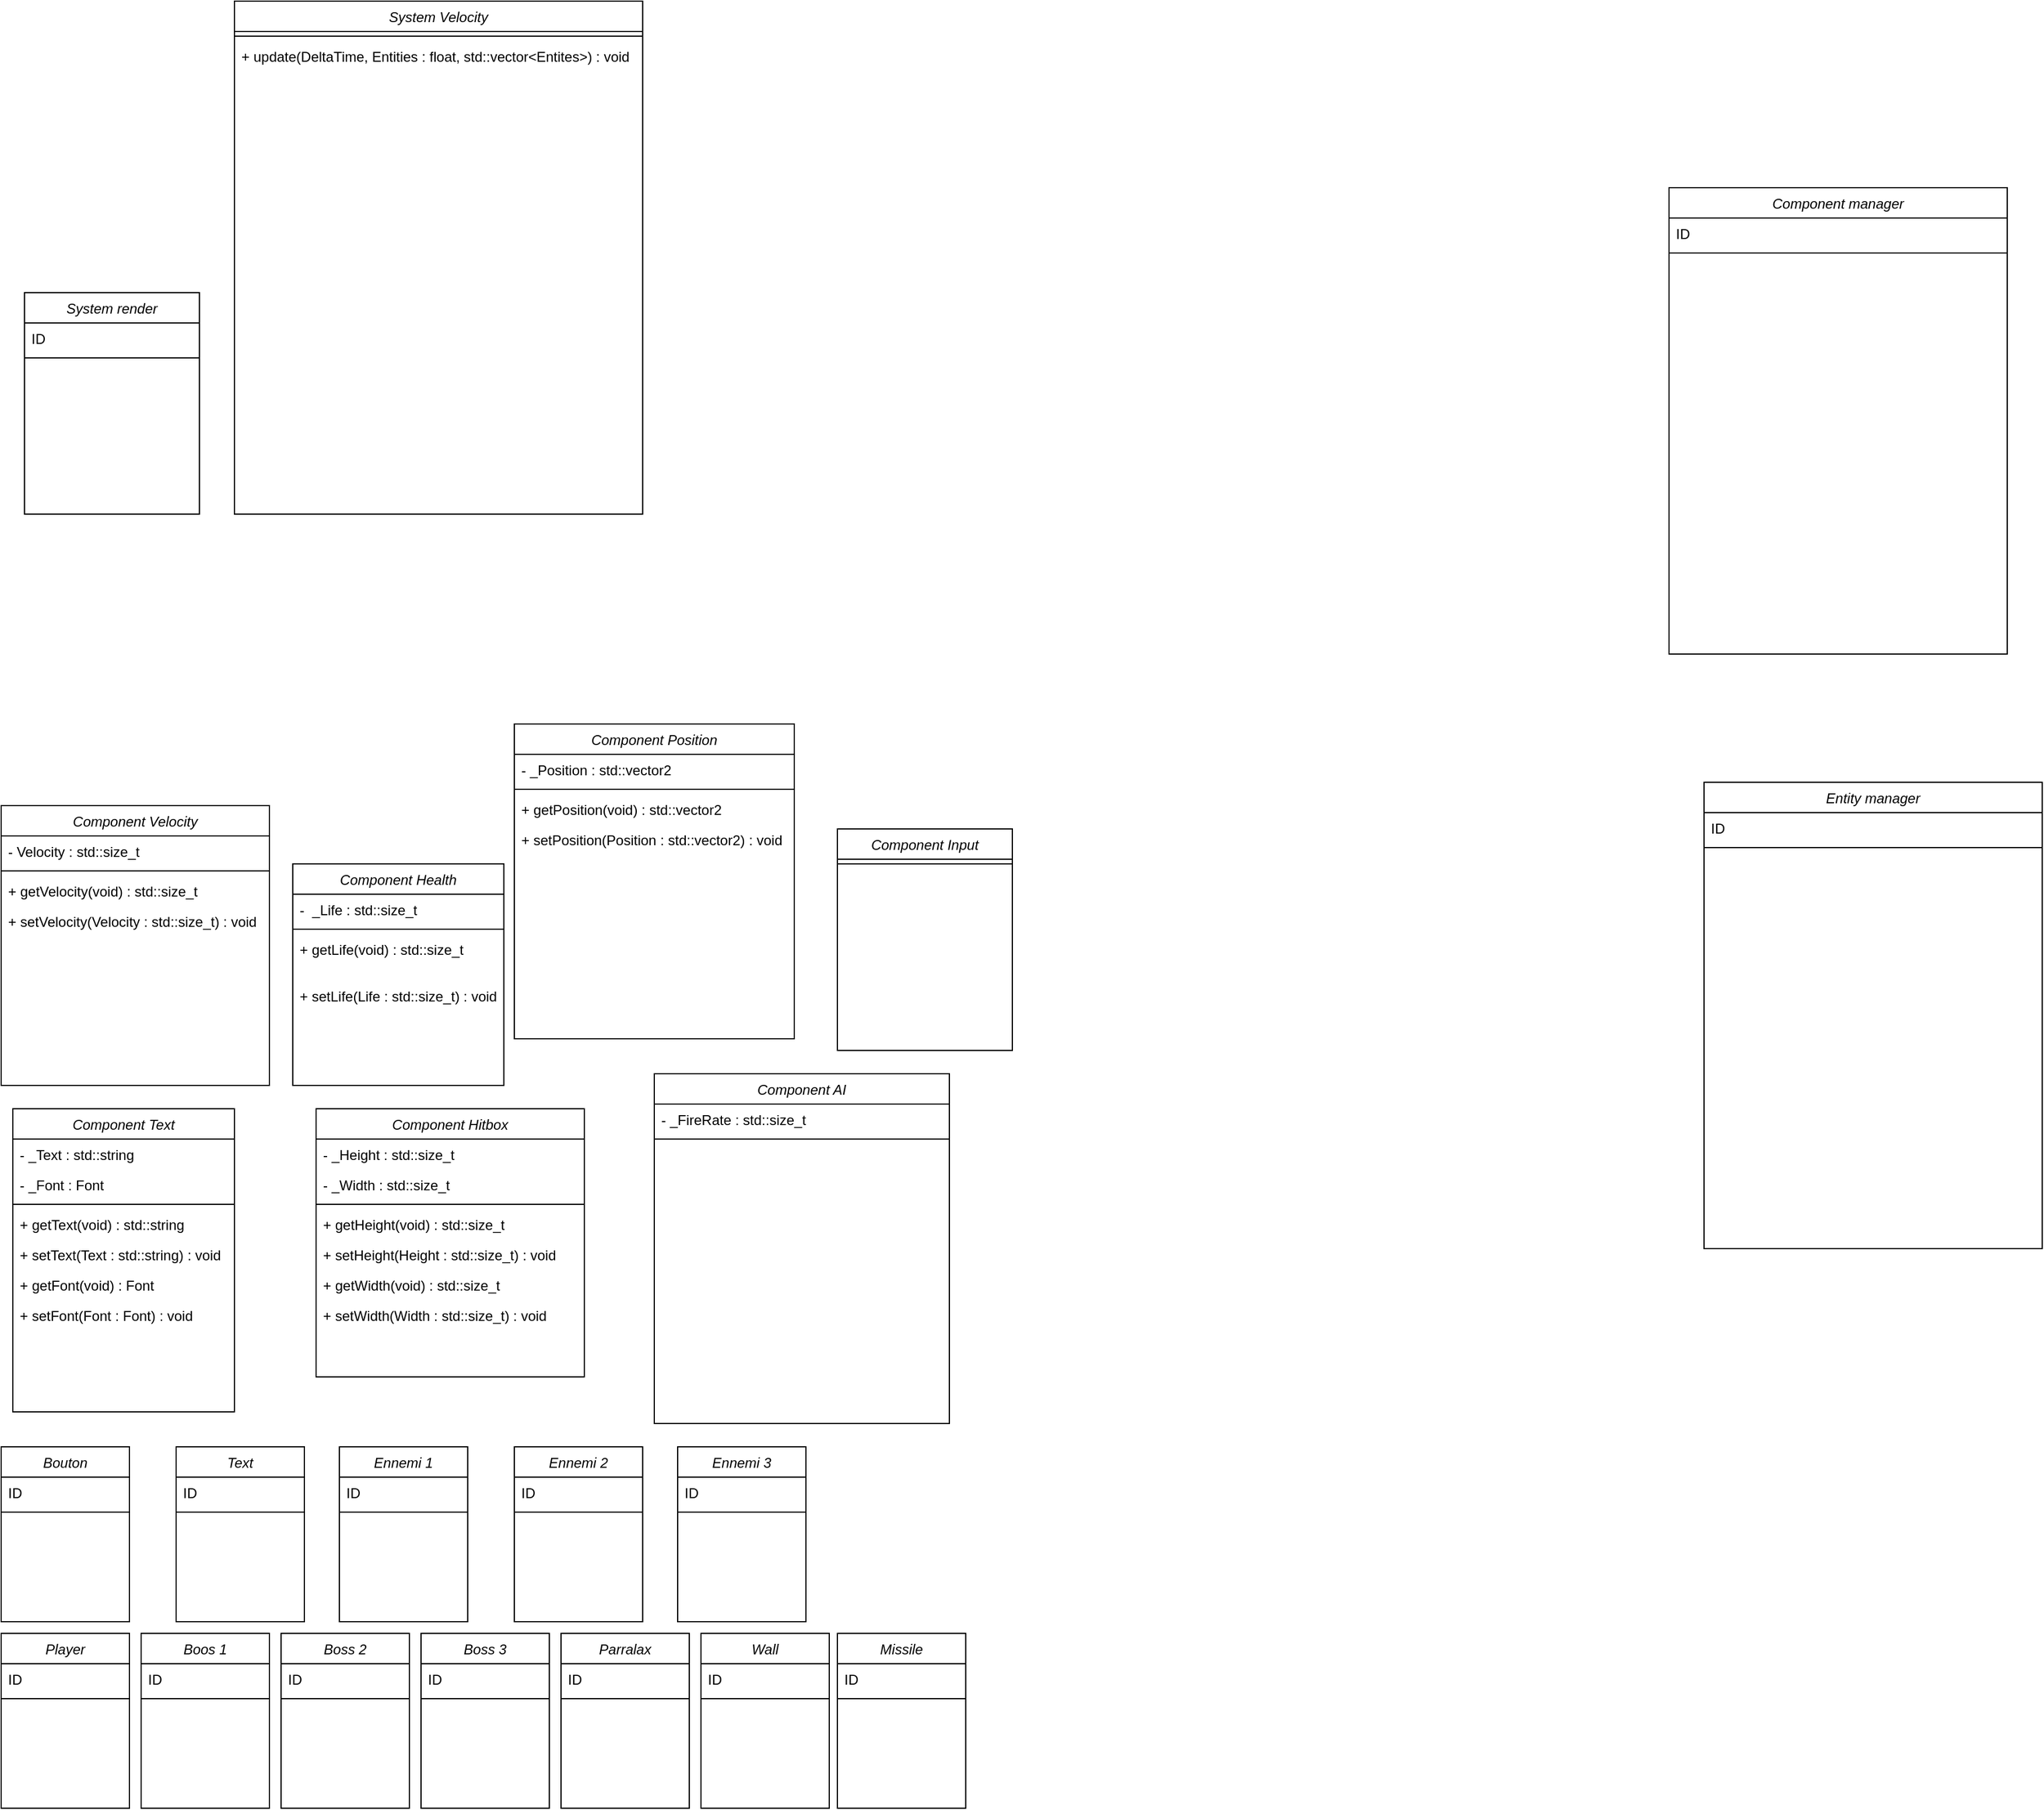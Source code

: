 <mxfile version="24.7.14">
  <diagram id="C5RBs43oDa-KdzZeNtuy" name="Page-1">
    <mxGraphModel dx="927" dy="1953" grid="1" gridSize="10" guides="1" tooltips="1" connect="1" arrows="1" fold="1" page="1" pageScale="1" pageWidth="827" pageHeight="1169" math="0" shadow="0">
      <root>
        <mxCell id="WIyWlLk6GJQsqaUBKTNV-0" />
        <mxCell id="WIyWlLk6GJQsqaUBKTNV-1" parent="WIyWlLk6GJQsqaUBKTNV-0" />
        <mxCell id="zkfFHV4jXpPFQw0GAbJ--0" value="Player" style="swimlane;fontStyle=2;align=center;verticalAlign=top;childLayout=stackLayout;horizontal=1;startSize=26;horizontalStack=0;resizeParent=1;resizeLast=0;collapsible=1;marginBottom=0;rounded=0;shadow=0;strokeWidth=1;" parent="WIyWlLk6GJQsqaUBKTNV-1" vertex="1">
          <mxGeometry y="980" width="110" height="150" as="geometry">
            <mxRectangle x="230" y="140" width="160" height="26" as="alternateBounds" />
          </mxGeometry>
        </mxCell>
        <mxCell id="zkfFHV4jXpPFQw0GAbJ--1" value="ID" style="text;align=left;verticalAlign=top;spacingLeft=4;spacingRight=4;overflow=hidden;rotatable=0;points=[[0,0.5],[1,0.5]];portConstraint=eastwest;" parent="zkfFHV4jXpPFQw0GAbJ--0" vertex="1">
          <mxGeometry y="26" width="110" height="26" as="geometry" />
        </mxCell>
        <mxCell id="zkfFHV4jXpPFQw0GAbJ--4" value="" style="line;html=1;strokeWidth=1;align=left;verticalAlign=middle;spacingTop=-1;spacingLeft=3;spacingRight=3;rotatable=0;labelPosition=right;points=[];portConstraint=eastwest;" parent="zkfFHV4jXpPFQw0GAbJ--0" vertex="1">
          <mxGeometry y="52" width="110" height="8" as="geometry" />
        </mxCell>
        <mxCell id="dg80_g732n-SiZ8jKzdE-0" value="Boos 1" style="swimlane;fontStyle=2;align=center;verticalAlign=top;childLayout=stackLayout;horizontal=1;startSize=26;horizontalStack=0;resizeParent=1;resizeLast=0;collapsible=1;marginBottom=0;rounded=0;shadow=0;strokeWidth=1;" parent="WIyWlLk6GJQsqaUBKTNV-1" vertex="1">
          <mxGeometry x="120" y="980" width="110" height="150" as="geometry">
            <mxRectangle x="230" y="140" width="160" height="26" as="alternateBounds" />
          </mxGeometry>
        </mxCell>
        <mxCell id="dg80_g732n-SiZ8jKzdE-1" value="ID" style="text;align=left;verticalAlign=top;spacingLeft=4;spacingRight=4;overflow=hidden;rotatable=0;points=[[0,0.5],[1,0.5]];portConstraint=eastwest;" parent="dg80_g732n-SiZ8jKzdE-0" vertex="1">
          <mxGeometry y="26" width="110" height="26" as="geometry" />
        </mxCell>
        <mxCell id="dg80_g732n-SiZ8jKzdE-2" value="" style="line;html=1;strokeWidth=1;align=left;verticalAlign=middle;spacingTop=-1;spacingLeft=3;spacingRight=3;rotatable=0;labelPosition=right;points=[];portConstraint=eastwest;" parent="dg80_g732n-SiZ8jKzdE-0" vertex="1">
          <mxGeometry y="52" width="110" height="8" as="geometry" />
        </mxCell>
        <mxCell id="dg80_g732n-SiZ8jKzdE-3" value="Boss 2" style="swimlane;fontStyle=2;align=center;verticalAlign=top;childLayout=stackLayout;horizontal=1;startSize=26;horizontalStack=0;resizeParent=1;resizeLast=0;collapsible=1;marginBottom=0;rounded=0;shadow=0;strokeWidth=1;" parent="WIyWlLk6GJQsqaUBKTNV-1" vertex="1">
          <mxGeometry x="240" y="980" width="110" height="150" as="geometry">
            <mxRectangle x="230" y="140" width="160" height="26" as="alternateBounds" />
          </mxGeometry>
        </mxCell>
        <mxCell id="dg80_g732n-SiZ8jKzdE-4" value="ID" style="text;align=left;verticalAlign=top;spacingLeft=4;spacingRight=4;overflow=hidden;rotatable=0;points=[[0,0.5],[1,0.5]];portConstraint=eastwest;" parent="dg80_g732n-SiZ8jKzdE-3" vertex="1">
          <mxGeometry y="26" width="110" height="26" as="geometry" />
        </mxCell>
        <mxCell id="dg80_g732n-SiZ8jKzdE-5" value="" style="line;html=1;strokeWidth=1;align=left;verticalAlign=middle;spacingTop=-1;spacingLeft=3;spacingRight=3;rotatable=0;labelPosition=right;points=[];portConstraint=eastwest;" parent="dg80_g732n-SiZ8jKzdE-3" vertex="1">
          <mxGeometry y="52" width="110" height="8" as="geometry" />
        </mxCell>
        <mxCell id="dg80_g732n-SiZ8jKzdE-6" value="Boss 3" style="swimlane;fontStyle=2;align=center;verticalAlign=top;childLayout=stackLayout;horizontal=1;startSize=26;horizontalStack=0;resizeParent=1;resizeLast=0;collapsible=1;marginBottom=0;rounded=0;shadow=0;strokeWidth=1;" parent="WIyWlLk6GJQsqaUBKTNV-1" vertex="1">
          <mxGeometry x="360" y="980" width="110" height="150" as="geometry">
            <mxRectangle x="230" y="140" width="160" height="26" as="alternateBounds" />
          </mxGeometry>
        </mxCell>
        <mxCell id="dg80_g732n-SiZ8jKzdE-7" value="ID" style="text;align=left;verticalAlign=top;spacingLeft=4;spacingRight=4;overflow=hidden;rotatable=0;points=[[0,0.5],[1,0.5]];portConstraint=eastwest;" parent="dg80_g732n-SiZ8jKzdE-6" vertex="1">
          <mxGeometry y="26" width="110" height="26" as="geometry" />
        </mxCell>
        <mxCell id="dg80_g732n-SiZ8jKzdE-8" value="" style="line;html=1;strokeWidth=1;align=left;verticalAlign=middle;spacingTop=-1;spacingLeft=3;spacingRight=3;rotatable=0;labelPosition=right;points=[];portConstraint=eastwest;" parent="dg80_g732n-SiZ8jKzdE-6" vertex="1">
          <mxGeometry y="52" width="110" height="8" as="geometry" />
        </mxCell>
        <mxCell id="dg80_g732n-SiZ8jKzdE-9" value="Parralax" style="swimlane;fontStyle=2;align=center;verticalAlign=top;childLayout=stackLayout;horizontal=1;startSize=26;horizontalStack=0;resizeParent=1;resizeLast=0;collapsible=1;marginBottom=0;rounded=0;shadow=0;strokeWidth=1;" parent="WIyWlLk6GJQsqaUBKTNV-1" vertex="1">
          <mxGeometry x="480" y="980" width="110" height="150" as="geometry">
            <mxRectangle x="230" y="140" width="160" height="26" as="alternateBounds" />
          </mxGeometry>
        </mxCell>
        <mxCell id="dg80_g732n-SiZ8jKzdE-10" value="ID" style="text;align=left;verticalAlign=top;spacingLeft=4;spacingRight=4;overflow=hidden;rotatable=0;points=[[0,0.5],[1,0.5]];portConstraint=eastwest;" parent="dg80_g732n-SiZ8jKzdE-9" vertex="1">
          <mxGeometry y="26" width="110" height="26" as="geometry" />
        </mxCell>
        <mxCell id="dg80_g732n-SiZ8jKzdE-11" value="" style="line;html=1;strokeWidth=1;align=left;verticalAlign=middle;spacingTop=-1;spacingLeft=3;spacingRight=3;rotatable=0;labelPosition=right;points=[];portConstraint=eastwest;" parent="dg80_g732n-SiZ8jKzdE-9" vertex="1">
          <mxGeometry y="52" width="110" height="8" as="geometry" />
        </mxCell>
        <mxCell id="dg80_g732n-SiZ8jKzdE-12" value="Wall" style="swimlane;fontStyle=2;align=center;verticalAlign=top;childLayout=stackLayout;horizontal=1;startSize=26;horizontalStack=0;resizeParent=1;resizeLast=0;collapsible=1;marginBottom=0;rounded=0;shadow=0;strokeWidth=1;" parent="WIyWlLk6GJQsqaUBKTNV-1" vertex="1">
          <mxGeometry x="600" y="980" width="110" height="150" as="geometry">
            <mxRectangle x="230" y="140" width="160" height="26" as="alternateBounds" />
          </mxGeometry>
        </mxCell>
        <mxCell id="dg80_g732n-SiZ8jKzdE-13" value="ID" style="text;align=left;verticalAlign=top;spacingLeft=4;spacingRight=4;overflow=hidden;rotatable=0;points=[[0,0.5],[1,0.5]];portConstraint=eastwest;" parent="dg80_g732n-SiZ8jKzdE-12" vertex="1">
          <mxGeometry y="26" width="110" height="26" as="geometry" />
        </mxCell>
        <mxCell id="dg80_g732n-SiZ8jKzdE-14" value="" style="line;html=1;strokeWidth=1;align=left;verticalAlign=middle;spacingTop=-1;spacingLeft=3;spacingRight=3;rotatable=0;labelPosition=right;points=[];portConstraint=eastwest;" parent="dg80_g732n-SiZ8jKzdE-12" vertex="1">
          <mxGeometry y="52" width="110" height="8" as="geometry" />
        </mxCell>
        <mxCell id="dg80_g732n-SiZ8jKzdE-15" value="Missile" style="swimlane;fontStyle=2;align=center;verticalAlign=top;childLayout=stackLayout;horizontal=1;startSize=26;horizontalStack=0;resizeParent=1;resizeLast=0;collapsible=1;marginBottom=0;rounded=0;shadow=0;strokeWidth=1;" parent="WIyWlLk6GJQsqaUBKTNV-1" vertex="1">
          <mxGeometry x="717" y="980" width="110" height="150" as="geometry">
            <mxRectangle x="230" y="140" width="160" height="26" as="alternateBounds" />
          </mxGeometry>
        </mxCell>
        <mxCell id="dg80_g732n-SiZ8jKzdE-16" value="ID" style="text;align=left;verticalAlign=top;spacingLeft=4;spacingRight=4;overflow=hidden;rotatable=0;points=[[0,0.5],[1,0.5]];portConstraint=eastwest;" parent="dg80_g732n-SiZ8jKzdE-15" vertex="1">
          <mxGeometry y="26" width="110" height="26" as="geometry" />
        </mxCell>
        <mxCell id="dg80_g732n-SiZ8jKzdE-17" value="" style="line;html=1;strokeWidth=1;align=left;verticalAlign=middle;spacingTop=-1;spacingLeft=3;spacingRight=3;rotatable=0;labelPosition=right;points=[];portConstraint=eastwest;" parent="dg80_g732n-SiZ8jKzdE-15" vertex="1">
          <mxGeometry y="52" width="110" height="8" as="geometry" />
        </mxCell>
        <mxCell id="dg80_g732n-SiZ8jKzdE-18" value="Bouton" style="swimlane;fontStyle=2;align=center;verticalAlign=top;childLayout=stackLayout;horizontal=1;startSize=26;horizontalStack=0;resizeParent=1;resizeLast=0;collapsible=1;marginBottom=0;rounded=0;shadow=0;strokeWidth=1;" parent="WIyWlLk6GJQsqaUBKTNV-1" vertex="1">
          <mxGeometry y="820" width="110" height="150" as="geometry">
            <mxRectangle x="230" y="140" width="160" height="26" as="alternateBounds" />
          </mxGeometry>
        </mxCell>
        <mxCell id="dg80_g732n-SiZ8jKzdE-19" value="ID" style="text;align=left;verticalAlign=top;spacingLeft=4;spacingRight=4;overflow=hidden;rotatable=0;points=[[0,0.5],[1,0.5]];portConstraint=eastwest;" parent="dg80_g732n-SiZ8jKzdE-18" vertex="1">
          <mxGeometry y="26" width="110" height="26" as="geometry" />
        </mxCell>
        <mxCell id="dg80_g732n-SiZ8jKzdE-20" value="" style="line;html=1;strokeWidth=1;align=left;verticalAlign=middle;spacingTop=-1;spacingLeft=3;spacingRight=3;rotatable=0;labelPosition=right;points=[];portConstraint=eastwest;" parent="dg80_g732n-SiZ8jKzdE-18" vertex="1">
          <mxGeometry y="52" width="110" height="8" as="geometry" />
        </mxCell>
        <mxCell id="dg80_g732n-SiZ8jKzdE-27" value="Text" style="swimlane;fontStyle=2;align=center;verticalAlign=top;childLayout=stackLayout;horizontal=1;startSize=26;horizontalStack=0;resizeParent=1;resizeLast=0;collapsible=1;marginBottom=0;rounded=0;shadow=0;strokeWidth=1;" parent="WIyWlLk6GJQsqaUBKTNV-1" vertex="1">
          <mxGeometry x="150" y="820" width="110" height="150" as="geometry">
            <mxRectangle x="230" y="140" width="160" height="26" as="alternateBounds" />
          </mxGeometry>
        </mxCell>
        <mxCell id="dg80_g732n-SiZ8jKzdE-28" value="ID" style="text;align=left;verticalAlign=top;spacingLeft=4;spacingRight=4;overflow=hidden;rotatable=0;points=[[0,0.5],[1,0.5]];portConstraint=eastwest;" parent="dg80_g732n-SiZ8jKzdE-27" vertex="1">
          <mxGeometry y="26" width="110" height="26" as="geometry" />
        </mxCell>
        <mxCell id="dg80_g732n-SiZ8jKzdE-29" value="" style="line;html=1;strokeWidth=1;align=left;verticalAlign=middle;spacingTop=-1;spacingLeft=3;spacingRight=3;rotatable=0;labelPosition=right;points=[];portConstraint=eastwest;" parent="dg80_g732n-SiZ8jKzdE-27" vertex="1">
          <mxGeometry y="52" width="110" height="8" as="geometry" />
        </mxCell>
        <mxCell id="dg80_g732n-SiZ8jKzdE-33" value="Component Text" style="swimlane;fontStyle=2;align=center;verticalAlign=top;childLayout=stackLayout;horizontal=1;startSize=26;horizontalStack=0;resizeParent=1;resizeLast=0;collapsible=1;marginBottom=0;rounded=0;shadow=0;strokeWidth=1;" parent="WIyWlLk6GJQsqaUBKTNV-1" vertex="1">
          <mxGeometry x="10" y="530" width="190" height="260" as="geometry">
            <mxRectangle x="230" y="140" width="160" height="26" as="alternateBounds" />
          </mxGeometry>
        </mxCell>
        <mxCell id="dg80_g732n-SiZ8jKzdE-34" value="- _Text : std::string" style="text;align=left;verticalAlign=top;spacingLeft=4;spacingRight=4;overflow=hidden;rotatable=0;points=[[0,0.5],[1,0.5]];portConstraint=eastwest;" parent="dg80_g732n-SiZ8jKzdE-33" vertex="1">
          <mxGeometry y="26" width="190" height="26" as="geometry" />
        </mxCell>
        <mxCell id="RfQQwh8-WgGAOcPRMrEU-32" value="- _Font : Font" style="text;align=left;verticalAlign=top;spacingLeft=4;spacingRight=4;overflow=hidden;rotatable=0;points=[[0,0.5],[1,0.5]];portConstraint=eastwest;" vertex="1" parent="dg80_g732n-SiZ8jKzdE-33">
          <mxGeometry y="52" width="190" height="26" as="geometry" />
        </mxCell>
        <mxCell id="dg80_g732n-SiZ8jKzdE-35" value="" style="line;html=1;strokeWidth=1;align=left;verticalAlign=middle;spacingTop=-1;spacingLeft=3;spacingRight=3;rotatable=0;labelPosition=right;points=[];portConstraint=eastwest;" parent="dg80_g732n-SiZ8jKzdE-33" vertex="1">
          <mxGeometry y="78" width="190" height="8" as="geometry" />
        </mxCell>
        <mxCell id="RfQQwh8-WgGAOcPRMrEU-35" value="+ getText(void) : std::string" style="text;align=left;verticalAlign=top;spacingLeft=4;spacingRight=4;overflow=hidden;rotatable=0;points=[[0,0.5],[1,0.5]];portConstraint=eastwest;" vertex="1" parent="dg80_g732n-SiZ8jKzdE-33">
          <mxGeometry y="86" width="190" height="26" as="geometry" />
        </mxCell>
        <mxCell id="RfQQwh8-WgGAOcPRMrEU-36" value="+ setText(Text : std::string) : void" style="text;align=left;verticalAlign=top;spacingLeft=4;spacingRight=4;overflow=hidden;rotatable=0;points=[[0,0.5],[1,0.5]];portConstraint=eastwest;" vertex="1" parent="dg80_g732n-SiZ8jKzdE-33">
          <mxGeometry y="112" width="190" height="26" as="geometry" />
        </mxCell>
        <mxCell id="RfQQwh8-WgGAOcPRMrEU-33" value="+ getFont(void) : Font" style="text;align=left;verticalAlign=top;spacingLeft=4;spacingRight=4;overflow=hidden;rotatable=0;points=[[0,0.5],[1,0.5]];portConstraint=eastwest;" vertex="1" parent="dg80_g732n-SiZ8jKzdE-33">
          <mxGeometry y="138" width="190" height="26" as="geometry" />
        </mxCell>
        <mxCell id="RfQQwh8-WgGAOcPRMrEU-34" value="+ setFont(Font : Font) : void" style="text;align=left;verticalAlign=top;spacingLeft=4;spacingRight=4;overflow=hidden;rotatable=0;points=[[0,0.5],[1,0.5]];portConstraint=eastwest;" vertex="1" parent="dg80_g732n-SiZ8jKzdE-33">
          <mxGeometry y="164" width="190" height="26" as="geometry" />
        </mxCell>
        <mxCell id="dg80_g732n-SiZ8jKzdE-45" value="System render" style="swimlane;fontStyle=2;align=center;verticalAlign=top;childLayout=stackLayout;horizontal=1;startSize=26;horizontalStack=0;resizeParent=1;resizeLast=0;collapsible=1;marginBottom=0;rounded=0;shadow=0;strokeWidth=1;" parent="WIyWlLk6GJQsqaUBKTNV-1" vertex="1">
          <mxGeometry x="20" y="-170" width="150" height="190" as="geometry">
            <mxRectangle x="230" y="140" width="160" height="26" as="alternateBounds" />
          </mxGeometry>
        </mxCell>
        <mxCell id="dg80_g732n-SiZ8jKzdE-46" value="ID" style="text;align=left;verticalAlign=top;spacingLeft=4;spacingRight=4;overflow=hidden;rotatable=0;points=[[0,0.5],[1,0.5]];portConstraint=eastwest;" parent="dg80_g732n-SiZ8jKzdE-45" vertex="1">
          <mxGeometry y="26" width="150" height="26" as="geometry" />
        </mxCell>
        <mxCell id="dg80_g732n-SiZ8jKzdE-47" value="" style="line;html=1;strokeWidth=1;align=left;verticalAlign=middle;spacingTop=-1;spacingLeft=3;spacingRight=3;rotatable=0;labelPosition=right;points=[];portConstraint=eastwest;" parent="dg80_g732n-SiZ8jKzdE-45" vertex="1">
          <mxGeometry y="52" width="150" height="8" as="geometry" />
        </mxCell>
        <mxCell id="dg80_g732n-SiZ8jKzdE-48" value="Component AI" style="swimlane;fontStyle=2;align=center;verticalAlign=top;childLayout=stackLayout;horizontal=1;startSize=26;horizontalStack=0;resizeParent=1;resizeLast=0;collapsible=1;marginBottom=0;rounded=0;shadow=0;strokeWidth=1;" parent="WIyWlLk6GJQsqaUBKTNV-1" vertex="1">
          <mxGeometry x="560" y="500" width="253" height="300" as="geometry">
            <mxRectangle x="230" y="140" width="160" height="26" as="alternateBounds" />
          </mxGeometry>
        </mxCell>
        <mxCell id="dg80_g732n-SiZ8jKzdE-49" value="- _FireRate : std::size_t" style="text;align=left;verticalAlign=top;spacingLeft=4;spacingRight=4;overflow=hidden;rotatable=0;points=[[0,0.5],[1,0.5]];portConstraint=eastwest;" parent="dg80_g732n-SiZ8jKzdE-48" vertex="1">
          <mxGeometry y="26" width="253" height="26" as="geometry" />
        </mxCell>
        <mxCell id="dg80_g732n-SiZ8jKzdE-50" value="" style="line;html=1;strokeWidth=1;align=left;verticalAlign=middle;spacingTop=-1;spacingLeft=3;spacingRight=3;rotatable=0;labelPosition=right;points=[];portConstraint=eastwest;" parent="dg80_g732n-SiZ8jKzdE-48" vertex="1">
          <mxGeometry y="52" width="253" height="8" as="geometry" />
        </mxCell>
        <mxCell id="dg80_g732n-SiZ8jKzdE-51" value="Component Velocity" style="swimlane;fontStyle=2;align=center;verticalAlign=top;childLayout=stackLayout;horizontal=1;startSize=26;horizontalStack=0;resizeParent=1;resizeLast=0;collapsible=1;marginBottom=0;rounded=0;shadow=0;strokeWidth=1;" parent="WIyWlLk6GJQsqaUBKTNV-1" vertex="1">
          <mxGeometry y="270" width="230" height="240" as="geometry">
            <mxRectangle x="230" y="140" width="160" height="26" as="alternateBounds" />
          </mxGeometry>
        </mxCell>
        <mxCell id="dg80_g732n-SiZ8jKzdE-52" value="- Velocity : std::size_t" style="text;align=left;verticalAlign=top;spacingLeft=4;spacingRight=4;overflow=hidden;rotatable=0;points=[[0,0.5],[1,0.5]];portConstraint=eastwest;" parent="dg80_g732n-SiZ8jKzdE-51" vertex="1">
          <mxGeometry y="26" width="230" height="26" as="geometry" />
        </mxCell>
        <mxCell id="dg80_g732n-SiZ8jKzdE-53" value="" style="line;html=1;strokeWidth=1;align=left;verticalAlign=middle;spacingTop=-1;spacingLeft=3;spacingRight=3;rotatable=0;labelPosition=right;points=[];portConstraint=eastwest;" parent="dg80_g732n-SiZ8jKzdE-51" vertex="1">
          <mxGeometry y="52" width="230" height="8" as="geometry" />
        </mxCell>
        <mxCell id="RfQQwh8-WgGAOcPRMrEU-28" value="+ getVelocity(void) : std::size_t" style="text;align=left;verticalAlign=top;spacingLeft=4;spacingRight=4;overflow=hidden;rotatable=0;points=[[0,0.5],[1,0.5]];portConstraint=eastwest;" vertex="1" parent="dg80_g732n-SiZ8jKzdE-51">
          <mxGeometry y="60" width="230" height="26" as="geometry" />
        </mxCell>
        <mxCell id="RfQQwh8-WgGAOcPRMrEU-29" value="+ setVelocity(Velocity : std::size_t) : void" style="text;align=left;verticalAlign=top;spacingLeft=4;spacingRight=4;overflow=hidden;rotatable=0;points=[[0,0.5],[1,0.5]];portConstraint=eastwest;" vertex="1" parent="dg80_g732n-SiZ8jKzdE-51">
          <mxGeometry y="86" width="230" height="26" as="geometry" />
        </mxCell>
        <mxCell id="dg80_g732n-SiZ8jKzdE-54" value="Component Input" style="swimlane;fontStyle=2;align=center;verticalAlign=top;childLayout=stackLayout;horizontal=1;startSize=26;horizontalStack=0;resizeParent=1;resizeLast=0;collapsible=1;marginBottom=0;rounded=0;shadow=0;strokeWidth=1;" parent="WIyWlLk6GJQsqaUBKTNV-1" vertex="1">
          <mxGeometry x="717" y="290" width="150" height="190" as="geometry">
            <mxRectangle x="230" y="140" width="160" height="26" as="alternateBounds" />
          </mxGeometry>
        </mxCell>
        <mxCell id="dg80_g732n-SiZ8jKzdE-56" value="" style="line;html=1;strokeWidth=1;align=left;verticalAlign=middle;spacingTop=-1;spacingLeft=3;spacingRight=3;rotatable=0;labelPosition=right;points=[];portConstraint=eastwest;" parent="dg80_g732n-SiZ8jKzdE-54" vertex="1">
          <mxGeometry y="26" width="150" height="8" as="geometry" />
        </mxCell>
        <mxCell id="dg80_g732n-SiZ8jKzdE-57" value="Component Health" style="swimlane;fontStyle=2;align=center;verticalAlign=top;childLayout=stackLayout;horizontal=1;startSize=26;horizontalStack=0;resizeParent=1;resizeLast=0;collapsible=1;marginBottom=0;rounded=0;shadow=0;strokeWidth=1;" parent="WIyWlLk6GJQsqaUBKTNV-1" vertex="1">
          <mxGeometry x="250" y="320" width="181" height="190" as="geometry">
            <mxRectangle x="230" y="140" width="160" height="26" as="alternateBounds" />
          </mxGeometry>
        </mxCell>
        <mxCell id="dg80_g732n-SiZ8jKzdE-58" value="-  _Life : std::size_t" style="text;align=left;verticalAlign=top;spacingLeft=4;spacingRight=4;overflow=hidden;rotatable=0;points=[[0,0.5],[1,0.5]];portConstraint=eastwest;" parent="dg80_g732n-SiZ8jKzdE-57" vertex="1">
          <mxGeometry y="26" width="181" height="26" as="geometry" />
        </mxCell>
        <mxCell id="dg80_g732n-SiZ8jKzdE-59" value="" style="line;html=1;strokeWidth=1;align=left;verticalAlign=middle;spacingTop=-1;spacingLeft=3;spacingRight=3;rotatable=0;labelPosition=right;points=[];portConstraint=eastwest;" parent="dg80_g732n-SiZ8jKzdE-57" vertex="1">
          <mxGeometry y="52" width="181" height="8" as="geometry" />
        </mxCell>
        <mxCell id="RfQQwh8-WgGAOcPRMrEU-2" value="+ getLife(void) : std::size_t" style="text;align=left;verticalAlign=top;spacingLeft=4;spacingRight=4;overflow=hidden;rotatable=0;points=[[0,0.5],[1,0.5]];portConstraint=eastwest;" vertex="1" parent="dg80_g732n-SiZ8jKzdE-57">
          <mxGeometry y="60" width="181" height="40" as="geometry" />
        </mxCell>
        <mxCell id="RfQQwh8-WgGAOcPRMrEU-3" value="+ setLife(Life : std::size_t) : void&#xa;&#xa;" style="text;align=left;verticalAlign=top;spacingLeft=4;spacingRight=4;overflow=hidden;rotatable=0;points=[[0,0.5],[1,0.5]];portConstraint=eastwest;" vertex="1" parent="dg80_g732n-SiZ8jKzdE-57">
          <mxGeometry y="100" width="181" height="40" as="geometry" />
        </mxCell>
        <mxCell id="dg80_g732n-SiZ8jKzdE-63" value="Component Position" style="swimlane;fontStyle=2;align=center;verticalAlign=top;childLayout=stackLayout;horizontal=1;startSize=26;horizontalStack=0;resizeParent=1;resizeLast=0;collapsible=1;marginBottom=0;rounded=0;shadow=0;strokeWidth=1;" parent="WIyWlLk6GJQsqaUBKTNV-1" vertex="1">
          <mxGeometry x="440" y="200" width="240" height="270" as="geometry">
            <mxRectangle x="230" y="140" width="160" height="26" as="alternateBounds" />
          </mxGeometry>
        </mxCell>
        <mxCell id="dg80_g732n-SiZ8jKzdE-64" value="- _Position : std::vector2" style="text;align=left;verticalAlign=top;spacingLeft=4;spacingRight=4;overflow=hidden;rotatable=0;points=[[0,0.5],[1,0.5]];portConstraint=eastwest;" parent="dg80_g732n-SiZ8jKzdE-63" vertex="1">
          <mxGeometry y="26" width="240" height="26" as="geometry" />
        </mxCell>
        <mxCell id="dg80_g732n-SiZ8jKzdE-65" value="" style="line;html=1;strokeWidth=1;align=left;verticalAlign=middle;spacingTop=-1;spacingLeft=3;spacingRight=3;rotatable=0;labelPosition=right;points=[];portConstraint=eastwest;" parent="dg80_g732n-SiZ8jKzdE-63" vertex="1">
          <mxGeometry y="52" width="240" height="8" as="geometry" />
        </mxCell>
        <mxCell id="RfQQwh8-WgGAOcPRMrEU-30" value="+ getPosition(void) : std::vector2" style="text;align=left;verticalAlign=top;spacingLeft=4;spacingRight=4;overflow=hidden;rotatable=0;points=[[0,0.5],[1,0.5]];portConstraint=eastwest;" vertex="1" parent="dg80_g732n-SiZ8jKzdE-63">
          <mxGeometry y="60" width="240" height="26" as="geometry" />
        </mxCell>
        <mxCell id="RfQQwh8-WgGAOcPRMrEU-31" value="+ setPosition(Position : std::vector2) : void" style="text;align=left;verticalAlign=top;spacingLeft=4;spacingRight=4;overflow=hidden;rotatable=0;points=[[0,0.5],[1,0.5]];portConstraint=eastwest;" vertex="1" parent="dg80_g732n-SiZ8jKzdE-63">
          <mxGeometry y="86" width="240" height="26" as="geometry" />
        </mxCell>
        <mxCell id="RfQQwh8-WgGAOcPRMrEU-7" value="Ennemi 1" style="swimlane;fontStyle=2;align=center;verticalAlign=top;childLayout=stackLayout;horizontal=1;startSize=26;horizontalStack=0;resizeParent=1;resizeLast=0;collapsible=1;marginBottom=0;rounded=0;shadow=0;strokeWidth=1;" vertex="1" parent="WIyWlLk6GJQsqaUBKTNV-1">
          <mxGeometry x="290" y="820" width="110" height="150" as="geometry">
            <mxRectangle x="230" y="140" width="160" height="26" as="alternateBounds" />
          </mxGeometry>
        </mxCell>
        <mxCell id="RfQQwh8-WgGAOcPRMrEU-8" value="ID" style="text;align=left;verticalAlign=top;spacingLeft=4;spacingRight=4;overflow=hidden;rotatable=0;points=[[0,0.5],[1,0.5]];portConstraint=eastwest;" vertex="1" parent="RfQQwh8-WgGAOcPRMrEU-7">
          <mxGeometry y="26" width="110" height="26" as="geometry" />
        </mxCell>
        <mxCell id="RfQQwh8-WgGAOcPRMrEU-9" value="" style="line;html=1;strokeWidth=1;align=left;verticalAlign=middle;spacingTop=-1;spacingLeft=3;spacingRight=3;rotatable=0;labelPosition=right;points=[];portConstraint=eastwest;" vertex="1" parent="RfQQwh8-WgGAOcPRMrEU-7">
          <mxGeometry y="52" width="110" height="8" as="geometry" />
        </mxCell>
        <mxCell id="RfQQwh8-WgGAOcPRMrEU-10" value="Ennemi 2" style="swimlane;fontStyle=2;align=center;verticalAlign=top;childLayout=stackLayout;horizontal=1;startSize=26;horizontalStack=0;resizeParent=1;resizeLast=0;collapsible=1;marginBottom=0;rounded=0;shadow=0;strokeWidth=1;" vertex="1" parent="WIyWlLk6GJQsqaUBKTNV-1">
          <mxGeometry x="440" y="820" width="110" height="150" as="geometry">
            <mxRectangle x="230" y="140" width="160" height="26" as="alternateBounds" />
          </mxGeometry>
        </mxCell>
        <mxCell id="RfQQwh8-WgGAOcPRMrEU-11" value="ID" style="text;align=left;verticalAlign=top;spacingLeft=4;spacingRight=4;overflow=hidden;rotatable=0;points=[[0,0.5],[1,0.5]];portConstraint=eastwest;" vertex="1" parent="RfQQwh8-WgGAOcPRMrEU-10">
          <mxGeometry y="26" width="110" height="26" as="geometry" />
        </mxCell>
        <mxCell id="RfQQwh8-WgGAOcPRMrEU-12" value="" style="line;html=1;strokeWidth=1;align=left;verticalAlign=middle;spacingTop=-1;spacingLeft=3;spacingRight=3;rotatable=0;labelPosition=right;points=[];portConstraint=eastwest;" vertex="1" parent="RfQQwh8-WgGAOcPRMrEU-10">
          <mxGeometry y="52" width="110" height="8" as="geometry" />
        </mxCell>
        <mxCell id="RfQQwh8-WgGAOcPRMrEU-13" value="Ennemi 3" style="swimlane;fontStyle=2;align=center;verticalAlign=top;childLayout=stackLayout;horizontal=1;startSize=26;horizontalStack=0;resizeParent=1;resizeLast=0;collapsible=1;marginBottom=0;rounded=0;shadow=0;strokeWidth=1;" vertex="1" parent="WIyWlLk6GJQsqaUBKTNV-1">
          <mxGeometry x="580" y="820" width="110" height="150" as="geometry">
            <mxRectangle x="230" y="140" width="160" height="26" as="alternateBounds" />
          </mxGeometry>
        </mxCell>
        <mxCell id="RfQQwh8-WgGAOcPRMrEU-14" value="ID" style="text;align=left;verticalAlign=top;spacingLeft=4;spacingRight=4;overflow=hidden;rotatable=0;points=[[0,0.5],[1,0.5]];portConstraint=eastwest;" vertex="1" parent="RfQQwh8-WgGAOcPRMrEU-13">
          <mxGeometry y="26" width="110" height="26" as="geometry" />
        </mxCell>
        <mxCell id="RfQQwh8-WgGAOcPRMrEU-15" value="" style="line;html=1;strokeWidth=1;align=left;verticalAlign=middle;spacingTop=-1;spacingLeft=3;spacingRight=3;rotatable=0;labelPosition=right;points=[];portConstraint=eastwest;" vertex="1" parent="RfQQwh8-WgGAOcPRMrEU-13">
          <mxGeometry y="52" width="110" height="8" as="geometry" />
        </mxCell>
        <mxCell id="RfQQwh8-WgGAOcPRMrEU-16" value="Entity manager" style="swimlane;fontStyle=2;align=center;verticalAlign=top;childLayout=stackLayout;horizontal=1;startSize=26;horizontalStack=0;resizeParent=1;resizeLast=0;collapsible=1;marginBottom=0;rounded=0;shadow=0;strokeWidth=1;" vertex="1" parent="WIyWlLk6GJQsqaUBKTNV-1">
          <mxGeometry x="1460" y="250" width="290" height="400" as="geometry">
            <mxRectangle x="230" y="140" width="160" height="26" as="alternateBounds" />
          </mxGeometry>
        </mxCell>
        <mxCell id="RfQQwh8-WgGAOcPRMrEU-17" value="ID" style="text;align=left;verticalAlign=top;spacingLeft=4;spacingRight=4;overflow=hidden;rotatable=0;points=[[0,0.5],[1,0.5]];portConstraint=eastwest;" vertex="1" parent="RfQQwh8-WgGAOcPRMrEU-16">
          <mxGeometry y="26" width="290" height="26" as="geometry" />
        </mxCell>
        <mxCell id="RfQQwh8-WgGAOcPRMrEU-18" value="" style="line;html=1;strokeWidth=1;align=left;verticalAlign=middle;spacingTop=-1;spacingLeft=3;spacingRight=3;rotatable=0;labelPosition=right;points=[];portConstraint=eastwest;" vertex="1" parent="RfQQwh8-WgGAOcPRMrEU-16">
          <mxGeometry y="52" width="290" height="8" as="geometry" />
        </mxCell>
        <mxCell id="RfQQwh8-WgGAOcPRMrEU-37" value="Component Hitbox" style="swimlane;fontStyle=2;align=center;verticalAlign=top;childLayout=stackLayout;horizontal=1;startSize=26;horizontalStack=0;resizeParent=1;resizeLast=0;collapsible=1;marginBottom=0;rounded=0;shadow=0;strokeWidth=1;" vertex="1" parent="WIyWlLk6GJQsqaUBKTNV-1">
          <mxGeometry x="270" y="530" width="230" height="230" as="geometry">
            <mxRectangle x="230" y="140" width="160" height="26" as="alternateBounds" />
          </mxGeometry>
        </mxCell>
        <mxCell id="RfQQwh8-WgGAOcPRMrEU-38" value="- _Height : std::size_t" style="text;align=left;verticalAlign=top;spacingLeft=4;spacingRight=4;overflow=hidden;rotatable=0;points=[[0,0.5],[1,0.5]];portConstraint=eastwest;" vertex="1" parent="RfQQwh8-WgGAOcPRMrEU-37">
          <mxGeometry y="26" width="230" height="26" as="geometry" />
        </mxCell>
        <mxCell id="RfQQwh8-WgGAOcPRMrEU-40" value="- _Width : std::size_t" style="text;align=left;verticalAlign=top;spacingLeft=4;spacingRight=4;overflow=hidden;rotatable=0;points=[[0,0.5],[1,0.5]];portConstraint=eastwest;" vertex="1" parent="RfQQwh8-WgGAOcPRMrEU-37">
          <mxGeometry y="52" width="230" height="26" as="geometry" />
        </mxCell>
        <mxCell id="RfQQwh8-WgGAOcPRMrEU-39" value="" style="line;html=1;strokeWidth=1;align=left;verticalAlign=middle;spacingTop=-1;spacingLeft=3;spacingRight=3;rotatable=0;labelPosition=right;points=[];portConstraint=eastwest;" vertex="1" parent="RfQQwh8-WgGAOcPRMrEU-37">
          <mxGeometry y="78" width="230" height="8" as="geometry" />
        </mxCell>
        <mxCell id="RfQQwh8-WgGAOcPRMrEU-41" value="+ getHeight(void) : std::size_t" style="text;align=left;verticalAlign=top;spacingLeft=4;spacingRight=4;overflow=hidden;rotatable=0;points=[[0,0.5],[1,0.5]];portConstraint=eastwest;" vertex="1" parent="RfQQwh8-WgGAOcPRMrEU-37">
          <mxGeometry y="86" width="230" height="26" as="geometry" />
        </mxCell>
        <mxCell id="RfQQwh8-WgGAOcPRMrEU-42" value="+ setHeight(Height : std::size_t) : void" style="text;align=left;verticalAlign=top;spacingLeft=4;spacingRight=4;overflow=hidden;rotatable=0;points=[[0,0.5],[1,0.5]];portConstraint=eastwest;" vertex="1" parent="RfQQwh8-WgGAOcPRMrEU-37">
          <mxGeometry y="112" width="230" height="26" as="geometry" />
        </mxCell>
        <mxCell id="RfQQwh8-WgGAOcPRMrEU-43" value="+ getWidth(void) : std::size_t" style="text;align=left;verticalAlign=top;spacingLeft=4;spacingRight=4;overflow=hidden;rotatable=0;points=[[0,0.5],[1,0.5]];portConstraint=eastwest;" vertex="1" parent="RfQQwh8-WgGAOcPRMrEU-37">
          <mxGeometry y="138" width="230" height="26" as="geometry" />
        </mxCell>
        <mxCell id="RfQQwh8-WgGAOcPRMrEU-44" value="+ setWidth(Width : std::size_t) : void" style="text;align=left;verticalAlign=top;spacingLeft=4;spacingRight=4;overflow=hidden;rotatable=0;points=[[0,0.5],[1,0.5]];portConstraint=eastwest;" vertex="1" parent="RfQQwh8-WgGAOcPRMrEU-37">
          <mxGeometry y="164" width="230" height="26" as="geometry" />
        </mxCell>
        <mxCell id="RfQQwh8-WgGAOcPRMrEU-45" value="Component manager" style="swimlane;fontStyle=2;align=center;verticalAlign=top;childLayout=stackLayout;horizontal=1;startSize=26;horizontalStack=0;resizeParent=1;resizeLast=0;collapsible=1;marginBottom=0;rounded=0;shadow=0;strokeWidth=1;" vertex="1" parent="WIyWlLk6GJQsqaUBKTNV-1">
          <mxGeometry x="1430" y="-260" width="290" height="400" as="geometry">
            <mxRectangle x="230" y="140" width="160" height="26" as="alternateBounds" />
          </mxGeometry>
        </mxCell>
        <mxCell id="RfQQwh8-WgGAOcPRMrEU-46" value="ID" style="text;align=left;verticalAlign=top;spacingLeft=4;spacingRight=4;overflow=hidden;rotatable=0;points=[[0,0.5],[1,0.5]];portConstraint=eastwest;" vertex="1" parent="RfQQwh8-WgGAOcPRMrEU-45">
          <mxGeometry y="26" width="290" height="26" as="geometry" />
        </mxCell>
        <mxCell id="RfQQwh8-WgGAOcPRMrEU-47" value="" style="line;html=1;strokeWidth=1;align=left;verticalAlign=middle;spacingTop=-1;spacingLeft=3;spacingRight=3;rotatable=0;labelPosition=right;points=[];portConstraint=eastwest;" vertex="1" parent="RfQQwh8-WgGAOcPRMrEU-45">
          <mxGeometry y="52" width="290" height="8" as="geometry" />
        </mxCell>
        <mxCell id="RfQQwh8-WgGAOcPRMrEU-48" value="System Velocity" style="swimlane;fontStyle=2;align=center;verticalAlign=top;childLayout=stackLayout;horizontal=1;startSize=26;horizontalStack=0;resizeParent=1;resizeLast=0;collapsible=1;marginBottom=0;rounded=0;shadow=0;strokeWidth=1;" vertex="1" parent="WIyWlLk6GJQsqaUBKTNV-1">
          <mxGeometry x="200" y="-420" width="350" height="440" as="geometry">
            <mxRectangle x="230" y="140" width="160" height="26" as="alternateBounds" />
          </mxGeometry>
        </mxCell>
        <mxCell id="RfQQwh8-WgGAOcPRMrEU-50" value="" style="line;html=1;strokeWidth=1;align=left;verticalAlign=middle;spacingTop=-1;spacingLeft=3;spacingRight=3;rotatable=0;labelPosition=right;points=[];portConstraint=eastwest;" vertex="1" parent="RfQQwh8-WgGAOcPRMrEU-48">
          <mxGeometry y="26" width="350" height="8" as="geometry" />
        </mxCell>
        <mxCell id="RfQQwh8-WgGAOcPRMrEU-51" value="+ update(DeltaTime, Entities : float, std::vector&lt;Entites&gt;) : void" style="text;align=left;verticalAlign=top;spacingLeft=4;spacingRight=4;overflow=hidden;rotatable=0;points=[[0,0.5],[1,0.5]];portConstraint=eastwest;" vertex="1" parent="RfQQwh8-WgGAOcPRMrEU-48">
          <mxGeometry y="34" width="350" height="26" as="geometry" />
        </mxCell>
      </root>
    </mxGraphModel>
  </diagram>
</mxfile>
